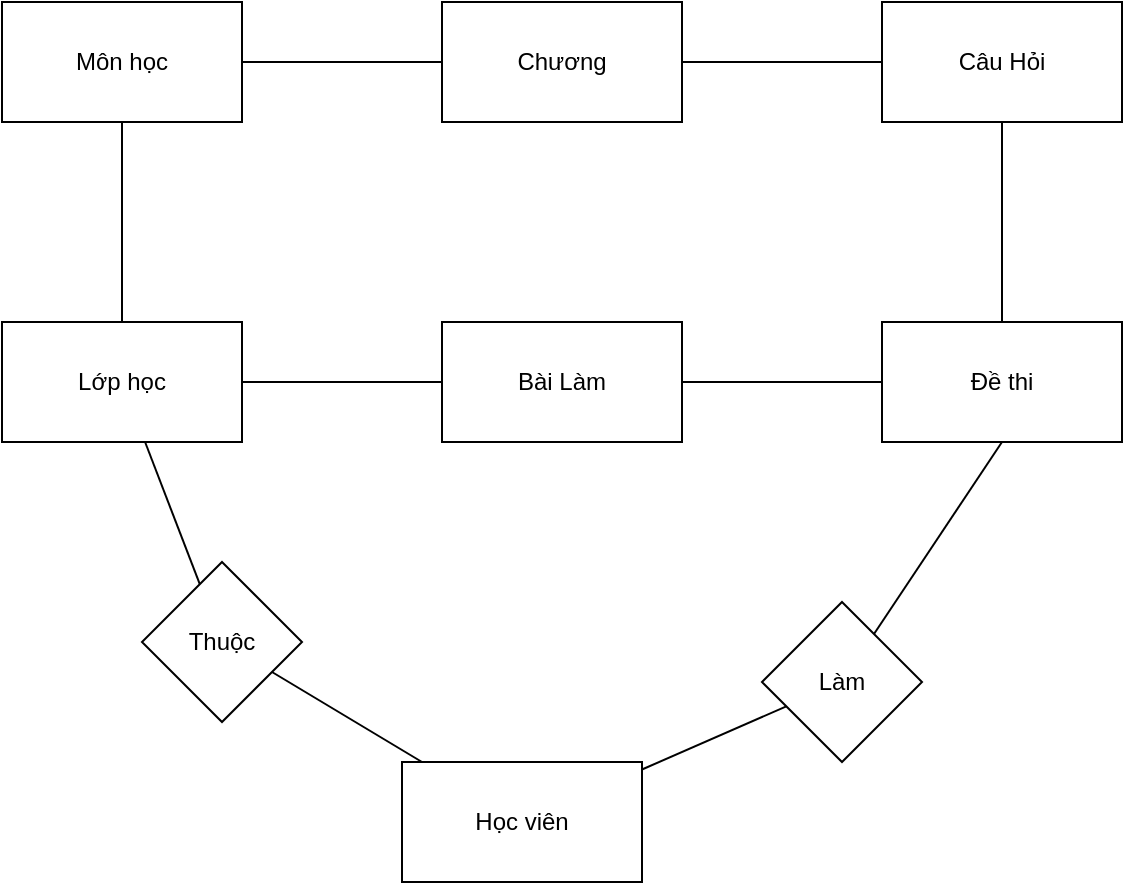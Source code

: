 <mxfile version="22.1.5" type="device">
  <diagram id="R2lEEEUBdFMjLlhIrx00" name="Page-1">
    <mxGraphModel dx="812" dy="593" grid="1" gridSize="10" guides="1" tooltips="1" connect="1" arrows="1" fold="1" page="1" pageScale="1" pageWidth="850" pageHeight="1100" math="0" shadow="0" extFonts="Permanent Marker^https://fonts.googleapis.com/css?family=Permanent+Marker">
      <root>
        <mxCell id="0" />
        <mxCell id="1" parent="0" />
        <mxCell id="ExLeRppHowvvSJwPjqzD-18" style="edgeStyle=orthogonalEdgeStyle;rounded=0;orthogonalLoop=1;jettySize=auto;html=1;endArrow=none;endFill=0;" edge="1" parent="1" source="ExLeRppHowvvSJwPjqzD-5" target="ExLeRppHowvvSJwPjqzD-15">
          <mxGeometry relative="1" as="geometry" />
        </mxCell>
        <mxCell id="ExLeRppHowvvSJwPjqzD-5" value="Môn học" style="rounded=0;whiteSpace=wrap;html=1;" vertex="1" parent="1">
          <mxGeometry x="20" y="340" width="120" height="60" as="geometry" />
        </mxCell>
        <mxCell id="ExLeRppHowvvSJwPjqzD-7" style="rounded=0;orthogonalLoop=1;jettySize=auto;html=1;entryX=1;entryY=0.5;entryDx=0;entryDy=0;endArrow=none;endFill=0;" edge="1" parent="1" source="ExLeRppHowvvSJwPjqzD-6" target="ExLeRppHowvvSJwPjqzD-5">
          <mxGeometry relative="1" as="geometry" />
        </mxCell>
        <mxCell id="ExLeRppHowvvSJwPjqzD-10" value="" style="edgeStyle=orthogonalEdgeStyle;rounded=0;orthogonalLoop=1;jettySize=auto;html=1;endArrow=none;endFill=0;" edge="1" parent="1" source="ExLeRppHowvvSJwPjqzD-6" target="ExLeRppHowvvSJwPjqzD-9">
          <mxGeometry relative="1" as="geometry" />
        </mxCell>
        <mxCell id="ExLeRppHowvvSJwPjqzD-6" value="Chương" style="rounded=0;whiteSpace=wrap;html=1;" vertex="1" parent="1">
          <mxGeometry x="240" y="340" width="120" height="60" as="geometry" />
        </mxCell>
        <mxCell id="ExLeRppHowvvSJwPjqzD-13" value="" style="rounded=0;orthogonalLoop=1;jettySize=auto;html=1;endArrow=none;endFill=0;" edge="1" parent="1" source="ExLeRppHowvvSJwPjqzD-9" target="ExLeRppHowvvSJwPjqzD-12">
          <mxGeometry relative="1" as="geometry" />
        </mxCell>
        <mxCell id="ExLeRppHowvvSJwPjqzD-9" value="Câu Hỏi" style="whiteSpace=wrap;html=1;rounded=0;" vertex="1" parent="1">
          <mxGeometry x="460" y="340" width="120" height="60" as="geometry" />
        </mxCell>
        <mxCell id="ExLeRppHowvvSJwPjqzD-23" style="rounded=0;orthogonalLoop=1;jettySize=auto;html=1;endArrow=none;endFill=0;exitX=0.5;exitY=1;exitDx=0;exitDy=0;" edge="1" parent="1" source="ExLeRppHowvvSJwPjqzD-12" target="ExLeRppHowvvSJwPjqzD-20">
          <mxGeometry relative="1" as="geometry">
            <mxPoint x="513.333" y="580" as="sourcePoint" />
            <mxPoint x="460" y="640" as="targetPoint" />
          </mxGeometry>
        </mxCell>
        <mxCell id="ExLeRppHowvvSJwPjqzD-12" value="Đề thi" style="whiteSpace=wrap;html=1;rounded=0;" vertex="1" parent="1">
          <mxGeometry x="460" y="500" width="120" height="60" as="geometry" />
        </mxCell>
        <mxCell id="ExLeRppHowvvSJwPjqzD-14" value="Học viên" style="rounded=0;whiteSpace=wrap;html=1;" vertex="1" parent="1">
          <mxGeometry x="220" y="720" width="120" height="60" as="geometry" />
        </mxCell>
        <mxCell id="ExLeRppHowvvSJwPjqzD-19" style="edgeStyle=orthogonalEdgeStyle;rounded=0;orthogonalLoop=1;jettySize=auto;html=1;endArrow=none;endFill=0;" edge="1" parent="1" source="ExLeRppHowvvSJwPjqzD-15" target="ExLeRppHowvvSJwPjqzD-16">
          <mxGeometry relative="1" as="geometry" />
        </mxCell>
        <mxCell id="ExLeRppHowvvSJwPjqzD-22" style="rounded=0;orthogonalLoop=1;jettySize=auto;html=1;endArrow=none;endFill=0;" edge="1" parent="1" source="ExLeRppHowvvSJwPjqzD-15" target="ExLeRppHowvvSJwPjqzD-21">
          <mxGeometry relative="1" as="geometry" />
        </mxCell>
        <mxCell id="ExLeRppHowvvSJwPjqzD-15" value="Lớp học" style="rounded=0;whiteSpace=wrap;html=1;" vertex="1" parent="1">
          <mxGeometry x="20" y="500" width="120" height="60" as="geometry" />
        </mxCell>
        <mxCell id="ExLeRppHowvvSJwPjqzD-17" style="rounded=0;orthogonalLoop=1;jettySize=auto;html=1;endArrow=none;endFill=0;" edge="1" parent="1" source="ExLeRppHowvvSJwPjqzD-16" target="ExLeRppHowvvSJwPjqzD-12">
          <mxGeometry relative="1" as="geometry" />
        </mxCell>
        <mxCell id="ExLeRppHowvvSJwPjqzD-16" value="Bài Làm" style="rounded=0;whiteSpace=wrap;html=1;" vertex="1" parent="1">
          <mxGeometry x="240" y="500" width="120" height="60" as="geometry" />
        </mxCell>
        <mxCell id="ExLeRppHowvvSJwPjqzD-25" style="rounded=0;orthogonalLoop=1;jettySize=auto;html=1;endArrow=none;endFill=0;" edge="1" parent="1" source="ExLeRppHowvvSJwPjqzD-20" target="ExLeRppHowvvSJwPjqzD-14">
          <mxGeometry relative="1" as="geometry" />
        </mxCell>
        <mxCell id="ExLeRppHowvvSJwPjqzD-20" value="Làm" style="rhombus;whiteSpace=wrap;html=1;" vertex="1" parent="1">
          <mxGeometry x="400" y="640" width="80" height="80" as="geometry" />
        </mxCell>
        <mxCell id="ExLeRppHowvvSJwPjqzD-24" style="rounded=0;orthogonalLoop=1;jettySize=auto;html=1;endArrow=none;endFill=0;" edge="1" parent="1" source="ExLeRppHowvvSJwPjqzD-21" target="ExLeRppHowvvSJwPjqzD-14">
          <mxGeometry relative="1" as="geometry" />
        </mxCell>
        <mxCell id="ExLeRppHowvvSJwPjqzD-21" value="Thuộc" style="rhombus;whiteSpace=wrap;html=1;" vertex="1" parent="1">
          <mxGeometry x="90" y="620" width="80" height="80" as="geometry" />
        </mxCell>
      </root>
    </mxGraphModel>
  </diagram>
</mxfile>
